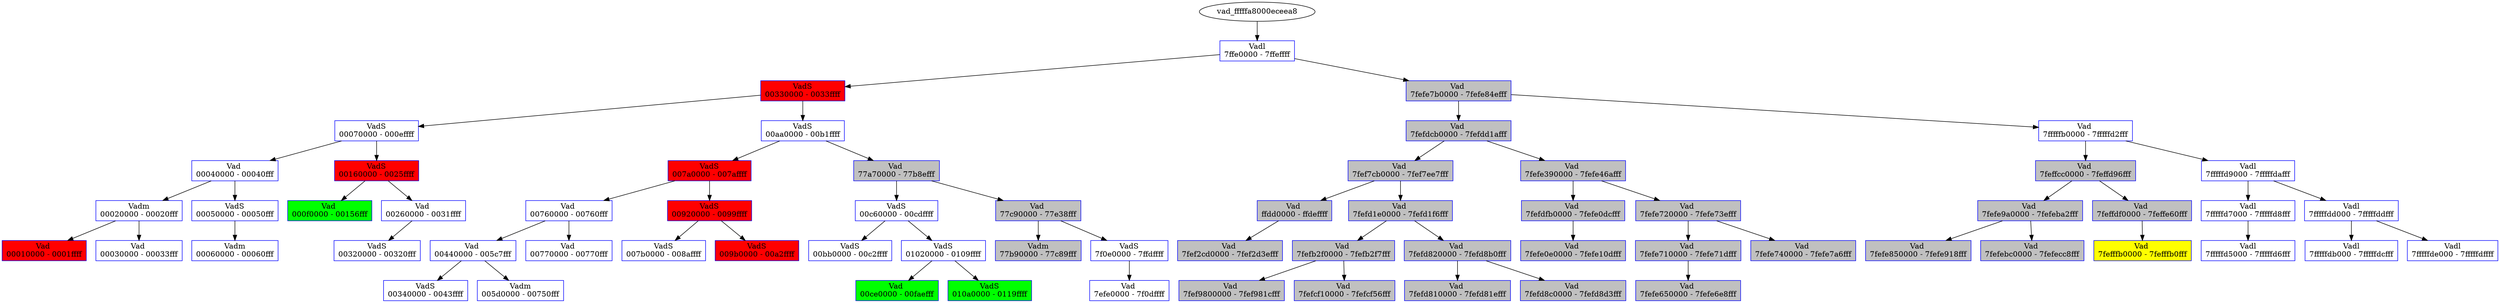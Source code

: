 /* Pid:   1720 */
digraph processtree {
graph [rankdir = "TB"];
vad_fffffa8000eceea8 -> vad_fffffa8000fb4d70
vad_fffffa8000fb4d70 [label = "{ Vadl\n7ffe0000 - 7ffeffff }"shape = "record" color = "blue" style = "filled" fillcolor = "white"];
vad_fffffa8000fb4d70 -> vad_fffffa80022afa40
vad_fffffa80022afa40 [label = "{ VadS\n00330000 - 0033ffff }"shape = "record" color = "blue" style = "filled" fillcolor = "red"];
vad_fffffa80022afa40 -> vad_fffffa8000ffb5c0
vad_fffffa8000ffb5c0 [label = "{ VadS\n00070000 - 000effff }"shape = "record" color = "blue" style = "filled" fillcolor = "white"];
vad_fffffa8000ffb5c0 -> vad_fffffa8001c90430
vad_fffffa8001c90430 [label = "{ Vad \n00040000 - 00040fff }"shape = "record" color = "blue" style = "filled" fillcolor = "white"];
vad_fffffa8001c90430 -> vad_fffffa8000ffbbc0
vad_fffffa8000ffbbc0 [label = "{ Vadm\n00020000 - 00020fff }"shape = "record" color = "blue" style = "filled" fillcolor = "white"];
vad_fffffa8000ffbbc0 -> vad_fffffa8001e84c50
vad_fffffa8001e84c50 [label = "{ Vad \n00010000 - 0001ffff }"shape = "record" color = "blue" style = "filled" fillcolor = "red"];
vad_fffffa8000ffbbc0 -> vad_fffffa8000e805a0
vad_fffffa8000e805a0 [label = "{ Vad \n00030000 - 00033fff }"shape = "record" color = "blue" style = "filled" fillcolor = "white"];
vad_fffffa8001c90430 -> vad_fffffa8000ffbaa0
vad_fffffa8000ffbaa0 [label = "{ VadS\n00050000 - 00050fff }"shape = "record" color = "blue" style = "filled" fillcolor = "white"];
vad_fffffa8000ffbaa0 -> vad_fffffa8000ffb7e0
vad_fffffa8000ffb7e0 [label = "{ Vadm\n00060000 - 00060fff }"shape = "record" color = "blue" style = "filled" fillcolor = "white"];
vad_fffffa8000ffb5c0 -> vad_fffffa8000f941c0
vad_fffffa8000f941c0 [label = "{ VadS\n00160000 - 0025ffff }"shape = "record" color = "blue" style = "filled" fillcolor = "red"];
vad_fffffa8000f941c0 -> vad_fffffa8001c9dc30
vad_fffffa8001c9dc30 [label = "{ Vad \n000f0000 - 00156fff }"shape = "record" color = "blue" style = "filled" fillcolor = "green"];
vad_fffffa8000f941c0 -> vad_fffffa8002185a50
vad_fffffa8002185a50 [label = "{ Vad \n00260000 - 0031ffff }"shape = "record" color = "blue" style = "filled" fillcolor = "white"];
vad_fffffa8002185a50 -> vad_fffffa8000f86290
vad_fffffa8000f86290 [label = "{ VadS\n00320000 - 00320fff }"shape = "record" color = "blue" style = "filled" fillcolor = "white"];
vad_fffffa80022afa40 -> vad_fffffa8000f89860
vad_fffffa8000f89860 [label = "{ VadS\n00aa0000 - 00b1ffff }"shape = "record" color = "blue" style = "filled" fillcolor = "white"];
vad_fffffa8000f89860 -> vad_fffffa80022a3c30
vad_fffffa80022a3c30 [label = "{ VadS\n007a0000 - 007affff }"shape = "record" color = "blue" style = "filled" fillcolor = "red"];
vad_fffffa80022a3c30 -> vad_fffffa8001ba68b0
vad_fffffa8001ba68b0 [label = "{ Vad \n00760000 - 00760fff }"shape = "record" color = "blue" style = "filled" fillcolor = "white"];
vad_fffffa8001ba68b0 -> vad_fffffa8001c7f0c0
vad_fffffa8001c7f0c0 [label = "{ Vad \n00440000 - 005c7fff }"shape = "record" color = "blue" style = "filled" fillcolor = "white"];
vad_fffffa8001c7f0c0 -> vad_fffffa8000eca2b0
vad_fffffa8000eca2b0 [label = "{ VadS\n00340000 - 0043ffff }"shape = "record" color = "blue" style = "filled" fillcolor = "white"];
vad_fffffa8001c7f0c0 -> vad_fffffa8000ffa930
vad_fffffa8000ffa930 [label = "{ Vadm\n005d0000 - 00750fff }"shape = "record" color = "blue" style = "filled" fillcolor = "white"];
vad_fffffa8001ba68b0 -> vad_fffffa8002210840
vad_fffffa8002210840 [label = "{ Vad \n00770000 - 00770fff }"shape = "record" color = "blue" style = "filled" fillcolor = "white"];
vad_fffffa80022a3c30 -> vad_fffffa8000ffb300
vad_fffffa8000ffb300 [label = "{ VadS\n00920000 - 0099ffff }"shape = "record" color = "blue" style = "filled" fillcolor = "red"];
vad_fffffa8000ffb300 -> vad_fffffa8000f94170
vad_fffffa8000f94170 [label = "{ VadS\n007b0000 - 008affff }"shape = "record" color = "blue" style = "filled" fillcolor = "white"];
vad_fffffa8000ffb300 -> vad_fffffa80022a3c80
vad_fffffa80022a3c80 [label = "{ VadS\n009b0000 - 00a2ffff }"shape = "record" color = "blue" style = "filled" fillcolor = "red"];
vad_fffffa8000f89860 -> vad_fffffa8002248ba0
vad_fffffa8002248ba0 [label = "{ Vad \n77a70000 - 77b8efff }"shape = "record" color = "blue" style = "filled" fillcolor = "gray"];
vad_fffffa8002248ba0 -> vad_fffffa80020430d0
vad_fffffa80020430d0 [label = "{ VadS\n00c60000 - 00cdffff }"shape = "record" color = "blue" style = "filled" fillcolor = "white"];
vad_fffffa80020430d0 -> vad_fffffa8001c710d0
vad_fffffa8001c710d0 [label = "{ VadS\n00bb0000 - 00c2ffff }"shape = "record" color = "blue" style = "filled" fillcolor = "white"];
vad_fffffa80020430d0 -> vad_fffffa8000f79900
vad_fffffa8000f79900 [label = "{ VadS\n01020000 - 0109ffff }"shape = "record" color = "blue" style = "filled" fillcolor = "white"];
vad_fffffa8000f79900 -> vad_fffffa8001007a80
vad_fffffa8001007a80 [label = "{ Vad \n00ce0000 - 00faefff }"shape = "record" color = "blue" style = "filled" fillcolor = "green"];
vad_fffffa8000f79900 -> vad_fffffa8000f93cb0
vad_fffffa8000f93cb0 [label = "{ VadS\n010a0000 - 0119ffff }"shape = "record" color = "blue" style = "filled" fillcolor = "green"];
vad_fffffa8002248ba0 -> vad_fffffa80022635c0
vad_fffffa80022635c0 [label = "{ Vad \n77c90000 - 77e38fff }"shape = "record" color = "blue" style = "filled" fillcolor = "gray"];
vad_fffffa80022635c0 -> vad_fffffa8000ffb740
vad_fffffa8000ffb740 [label = "{ Vadm\n77b90000 - 77c89fff }"shape = "record" color = "blue" style = "filled" fillcolor = "gray"];
vad_fffffa80022635c0 -> vad_fffffa8000fb6560
vad_fffffa8000fb6560 [label = "{ VadS\n7f0e0000 - 7ffdffff }"shape = "record" color = "blue" style = "filled" fillcolor = "white"];
vad_fffffa8000fb6560 -> vad_fffffa800202be40
vad_fffffa800202be40 [label = "{ Vad \n7efe0000 - 7f0dffff }"shape = "record" color = "blue" style = "filled" fillcolor = "white"];
vad_fffffa8000fb4d70 -> vad_fffffa8001c782e0
vad_fffffa8001c782e0 [label = "{ Vad \n7fefe7b0000 - 7fefe84efff }"shape = "record" color = "blue" style = "filled" fillcolor = "gray"];
vad_fffffa8001c782e0 -> vad_fffffa8001f4b420
vad_fffffa8001f4b420 [label = "{ Vad \n7fefdcb0000 - 7fefdd1afff }"shape = "record" color = "blue" style = "filled" fillcolor = "gray"];
vad_fffffa8001f4b420 -> vad_fffffa8001414740
vad_fffffa8001414740 [label = "{ Vad \n7fef7cb0000 - 7fef7ee7fff }"shape = "record" color = "blue" style = "filled" fillcolor = "gray"];
vad_fffffa8001414740 -> vad_fffffa800225b710
vad_fffffa800225b710 [label = "{ Vad \nffdd0000 - ffdeffff }"shape = "record" color = "blue" style = "filled" fillcolor = "gray"];
vad_fffffa800225b710 -> vad_fffffa8002251990
vad_fffffa8002251990 [label = "{ Vad \n7fef2cd0000 - 7fef2d3efff }"shape = "record" color = "blue" style = "filled" fillcolor = "gray"];
vad_fffffa8001414740 -> vad_fffffa8001f4b540
vad_fffffa8001f4b540 [label = "{ Vad \n7fefd1e0000 - 7fefd1f6fff }"shape = "record" color = "blue" style = "filled" fillcolor = "gray"];
vad_fffffa8001f4b540 -> vad_fffffa8002183ad0
vad_fffffa8002183ad0 [label = "{ Vad \n7fefb2f0000 - 7fefb2f7fff }"shape = "record" color = "blue" style = "filled" fillcolor = "gray"];
vad_fffffa8002183ad0 -> vad_fffffa8001008980
vad_fffffa8001008980 [label = "{ Vad \n7fef9800000 - 7fef981cfff }"shape = "record" color = "blue" style = "filled" fillcolor = "gray"];
vad_fffffa8002183ad0 -> vad_fffffa800216d5a0
vad_fffffa800216d5a0 [label = "{ Vad \n7fefcf10000 - 7fefcf56fff }"shape = "record" color = "blue" style = "filled" fillcolor = "gray"];
vad_fffffa8001f4b540 -> vad_fffffa800103f300
vad_fffffa800103f300 [label = "{ Vad \n7fefd820000 - 7fefd8b0fff }"shape = "record" color = "blue" style = "filled" fillcolor = "gray"];
vad_fffffa800103f300 -> vad_fffffa80021835a0
vad_fffffa80021835a0 [label = "{ Vad \n7fefd810000 - 7fefd81efff }"shape = "record" color = "blue" style = "filled" fillcolor = "gray"];
vad_fffffa800103f300 -> vad_fffffa8001007970
vad_fffffa8001007970 [label = "{ Vad \n7fefd8c0000 - 7fefd8d3fff }"shape = "record" color = "blue" style = "filled" fillcolor = "gray"];
vad_fffffa8001f4b420 -> vad_fffffa8001eb7150
vad_fffffa8001eb7150 [label = "{ Vad \n7fefe390000 - 7fefe46afff }"shape = "record" color = "blue" style = "filled" fillcolor = "gray"];
vad_fffffa8001eb7150 -> vad_fffffa800220f0b0
vad_fffffa800220f0b0 [label = "{ Vad \n7fefdfb0000 - 7fefe0dcfff }"shape = "record" color = "blue" style = "filled" fillcolor = "gray"];
vad_fffffa800220f0b0 -> vad_fffffa8000e6d710
vad_fffffa8000e6d710 [label = "{ Vad \n7fefe0e0000 - 7fefe10dfff }"shape = "record" color = "blue" style = "filled" fillcolor = "gray"];
vad_fffffa8001eb7150 -> vad_fffffa8001df5850
vad_fffffa8001df5850 [label = "{ Vad \n7fefe720000 - 7fefe73efff }"shape = "record" color = "blue" style = "filled" fillcolor = "gray"];
vad_fffffa8001df5850 -> vad_fffffa8002247e40
vad_fffffa8002247e40 [label = "{ Vad \n7fefe710000 - 7fefe71dfff }"shape = "record" color = "blue" style = "filled" fillcolor = "gray"];
vad_fffffa8002247e40 -> vad_fffffa8001f0f6c0
vad_fffffa8001f0f6c0 [label = "{ Vad \n7fefe650000 - 7fefe6e8fff }"shape = "record" color = "blue" style = "filled" fillcolor = "gray"];
vad_fffffa8001df5850 -> vad_fffffa8001f893d0
vad_fffffa8001f893d0 [label = "{ Vad \n7fefe740000 - 7fefe7a6fff }"shape = "record" color = "blue" style = "filled" fillcolor = "gray"];
vad_fffffa8001c782e0 -> vad_fffffa800201cba0
vad_fffffa800201cba0 [label = "{ Vad \n7fffffb0000 - 7fffffd2fff }"shape = "record" color = "blue" style = "filled" fillcolor = "white"];
vad_fffffa800201cba0 -> vad_fffffa8001c90550
vad_fffffa8001c90550 [label = "{ Vad \n7feffcc0000 - 7feffd96fff }"shape = "record" color = "blue" style = "filled" fillcolor = "gray"];
vad_fffffa8001c90550 -> vad_fffffa8000e81b70
vad_fffffa8000e81b70 [label = "{ Vad \n7fefe9a0000 - 7fefeba2fff }"shape = "record" color = "blue" style = "filled" fillcolor = "gray"];
vad_fffffa8000e81b70 -> vad_fffffa8002092e40
vad_fffffa8002092e40 [label = "{ Vad \n7fefe850000 - 7fefe918fff }"shape = "record" color = "blue" style = "filled" fillcolor = "gray"];
vad_fffffa8000e81b70 -> vad_fffffa8001ba6370
vad_fffffa8001ba6370 [label = "{ Vad \n7fefebc0000 - 7fefecc8fff }"shape = "record" color = "blue" style = "filled" fillcolor = "gray"];
vad_fffffa8001c90550 -> vad_fffffa8001ba6220
vad_fffffa8001ba6220 [label = "{ Vad \n7feffdf0000 - 7feffe60fff }"shape = "record" color = "blue" style = "filled" fillcolor = "gray"];
vad_fffffa8001ba6220 -> vad_fffffa8002186010
vad_fffffa8002186010 [label = "{ Vad \n7fefffb0000 - 7fefffb0fff }"shape = "record" color = "blue" style = "filled" fillcolor = "yellow"];
vad_fffffa800201cba0 -> vad_fffffa8000f87960
vad_fffffa8000f87960 [label = "{ Vadl\n7fffffd9000 - 7fffffdafff }"shape = "record" color = "blue" style = "filled" fillcolor = "white"];
vad_fffffa8000f87960 -> vad_fffffa8000fad3d0
vad_fffffa8000fad3d0 [label = "{ Vadl\n7fffffd7000 - 7fffffd8fff }"shape = "record" color = "blue" style = "filled" fillcolor = "white"];
vad_fffffa8000fad3d0 -> vad_fffffa8000f553d0
vad_fffffa8000f553d0 [label = "{ Vadl\n7fffffd5000 - 7fffffd6fff }"shape = "record" color = "blue" style = "filled" fillcolor = "white"];
vad_fffffa8000f87960 -> vad_fffffa8000fb7220
vad_fffffa8000fb7220 [label = "{ Vadl\n7fffffdd000 - 7fffffddfff }"shape = "record" color = "blue" style = "filled" fillcolor = "white"];
vad_fffffa8000fb7220 -> vad_fffffa8000fa44a0
vad_fffffa8000fa44a0 [label = "{ Vadl\n7fffffdb000 - 7fffffdcfff }"shape = "record" color = "blue" style = "filled" fillcolor = "white"];
vad_fffffa8000fb7220 -> vad_fffffa8000ff9580
vad_fffffa8000ff9580 [label = "{ Vadl\n7fffffde000 - 7fffffdffff }"shape = "record" color = "blue" style = "filled" fillcolor = "white"];
}
